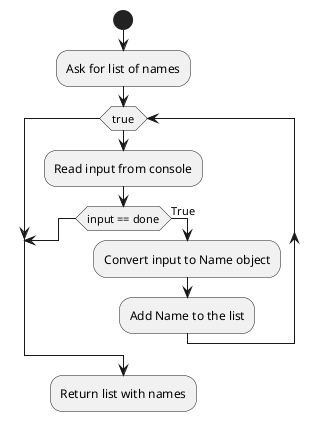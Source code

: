@startuml
'https://plantuml.com/activity-diagram-beta

start
    :Ask for list of names;

    while (true)
        :Read input from console;

        if (input == done)
            break
        else (True)
            :Convert input to Name object;
            :Add Name to the list;

        endif
    endwhile

    :Return list with names;

@enduml
